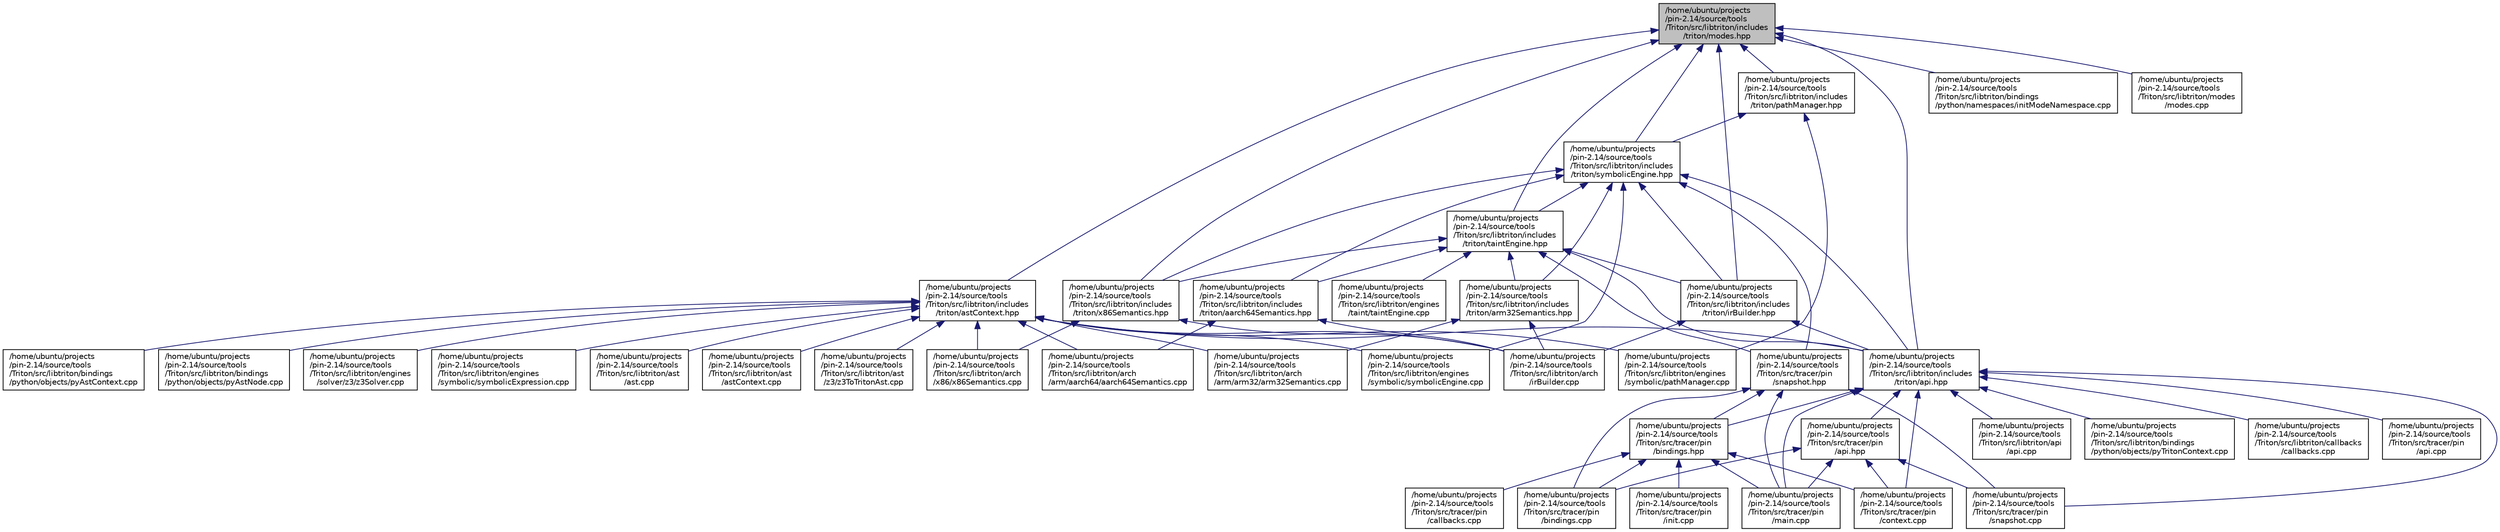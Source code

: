 digraph "/home/ubuntu/projects/pin-2.14/source/tools/Triton/src/libtriton/includes/triton/modes.hpp"
{
  edge [fontname="Helvetica",fontsize="10",labelfontname="Helvetica",labelfontsize="10"];
  node [fontname="Helvetica",fontsize="10",shape=record];
  Node0 [label="/home/ubuntu/projects\l/pin-2.14/source/tools\l/Triton/src/libtriton/includes\l/triton/modes.hpp",height=0.2,width=0.4,color="black", fillcolor="grey75", style="filled", fontcolor="black"];
  Node0 -> Node1 [dir="back",color="midnightblue",fontsize="10",style="solid",fontname="Helvetica"];
  Node1 [label="/home/ubuntu/projects\l/pin-2.14/source/tools\l/Triton/src/libtriton/includes\l/triton/astContext.hpp",height=0.2,width=0.4,color="black", fillcolor="white", style="filled",URL="$astContext_8hpp.html"];
  Node1 -> Node2 [dir="back",color="midnightblue",fontsize="10",style="solid",fontname="Helvetica"];
  Node2 [label="/home/ubuntu/projects\l/pin-2.14/source/tools\l/Triton/src/libtriton/includes\l/triton/api.hpp",height=0.2,width=0.4,color="black", fillcolor="white", style="filled",URL="$libtriton_2includes_2triton_2api_8hpp.html"];
  Node2 -> Node3 [dir="back",color="midnightblue",fontsize="10",style="solid",fontname="Helvetica"];
  Node3 [label="/home/ubuntu/projects\l/pin-2.14/source/tools\l/Triton/src/libtriton/api\l/api.cpp",height=0.2,width=0.4,color="black", fillcolor="white", style="filled",URL="$libtriton_2api_2api_8cpp.html"];
  Node2 -> Node4 [dir="back",color="midnightblue",fontsize="10",style="solid",fontname="Helvetica"];
  Node4 [label="/home/ubuntu/projects\l/pin-2.14/source/tools\l/Triton/src/libtriton/bindings\l/python/objects/pyTritonContext.cpp",height=0.2,width=0.4,color="black", fillcolor="white", style="filled",URL="$pyTritonContext_8cpp.html"];
  Node2 -> Node5 [dir="back",color="midnightblue",fontsize="10",style="solid",fontname="Helvetica"];
  Node5 [label="/home/ubuntu/projects\l/pin-2.14/source/tools\l/Triton/src/libtriton/callbacks\l/callbacks.cpp",height=0.2,width=0.4,color="black", fillcolor="white", style="filled",URL="$libtriton_2callbacks_2callbacks_8cpp.html"];
  Node2 -> Node6 [dir="back",color="midnightblue",fontsize="10",style="solid",fontname="Helvetica"];
  Node6 [label="/home/ubuntu/projects\l/pin-2.14/source/tools\l/Triton/src/tracer/pin\l/api.cpp",height=0.2,width=0.4,color="black", fillcolor="white", style="filled",URL="$tracer_2pin_2api_8cpp.html"];
  Node2 -> Node7 [dir="back",color="midnightblue",fontsize="10",style="solid",fontname="Helvetica"];
  Node7 [label="/home/ubuntu/projects\l/pin-2.14/source/tools\l/Triton/src/tracer/pin\l/api.hpp",height=0.2,width=0.4,color="black", fillcolor="white", style="filled",URL="$tracer_2pin_2api_8hpp.html"];
  Node7 -> Node8 [dir="back",color="midnightblue",fontsize="10",style="solid",fontname="Helvetica"];
  Node8 [label="/home/ubuntu/projects\l/pin-2.14/source/tools\l/Triton/src/tracer/pin\l/bindings.cpp",height=0.2,width=0.4,color="black", fillcolor="white", style="filled",URL="$bindings_8cpp.html"];
  Node7 -> Node9 [dir="back",color="midnightblue",fontsize="10",style="solid",fontname="Helvetica"];
  Node9 [label="/home/ubuntu/projects\l/pin-2.14/source/tools\l/Triton/src/tracer/pin\l/context.cpp",height=0.2,width=0.4,color="black", fillcolor="white", style="filled",URL="$context_8cpp.html"];
  Node7 -> Node10 [dir="back",color="midnightblue",fontsize="10",style="solid",fontname="Helvetica"];
  Node10 [label="/home/ubuntu/projects\l/pin-2.14/source/tools\l/Triton/src/tracer/pin\l/main.cpp",height=0.2,width=0.4,color="black", fillcolor="white", style="filled",URL="$main_8cpp.html"];
  Node7 -> Node11 [dir="back",color="midnightblue",fontsize="10",style="solid",fontname="Helvetica"];
  Node11 [label="/home/ubuntu/projects\l/pin-2.14/source/tools\l/Triton/src/tracer/pin\l/snapshot.cpp",height=0.2,width=0.4,color="black", fillcolor="white", style="filled",URL="$snapshot_8cpp.html"];
  Node2 -> Node12 [dir="back",color="midnightblue",fontsize="10",style="solid",fontname="Helvetica"];
  Node12 [label="/home/ubuntu/projects\l/pin-2.14/source/tools\l/Triton/src/tracer/pin\l/bindings.hpp",height=0.2,width=0.4,color="black", fillcolor="white", style="filled",URL="$bindings_8hpp.html"];
  Node12 -> Node8 [dir="back",color="midnightblue",fontsize="10",style="solid",fontname="Helvetica"];
  Node12 -> Node13 [dir="back",color="midnightblue",fontsize="10",style="solid",fontname="Helvetica"];
  Node13 [label="/home/ubuntu/projects\l/pin-2.14/source/tools\l/Triton/src/tracer/pin\l/callbacks.cpp",height=0.2,width=0.4,color="black", fillcolor="white", style="filled",URL="$tracer_2pin_2callbacks_8cpp.html"];
  Node12 -> Node9 [dir="back",color="midnightblue",fontsize="10",style="solid",fontname="Helvetica"];
  Node12 -> Node14 [dir="back",color="midnightblue",fontsize="10",style="solid",fontname="Helvetica"];
  Node14 [label="/home/ubuntu/projects\l/pin-2.14/source/tools\l/Triton/src/tracer/pin\l/init.cpp",height=0.2,width=0.4,color="black", fillcolor="white", style="filled",URL="$tracer_2pin_2init_8cpp.html"];
  Node12 -> Node10 [dir="back",color="midnightblue",fontsize="10",style="solid",fontname="Helvetica"];
  Node2 -> Node9 [dir="back",color="midnightblue",fontsize="10",style="solid",fontname="Helvetica"];
  Node2 -> Node10 [dir="back",color="midnightblue",fontsize="10",style="solid",fontname="Helvetica"];
  Node2 -> Node11 [dir="back",color="midnightblue",fontsize="10",style="solid",fontname="Helvetica"];
  Node1 -> Node15 [dir="back",color="midnightblue",fontsize="10",style="solid",fontname="Helvetica"];
  Node15 [label="/home/ubuntu/projects\l/pin-2.14/source/tools\l/Triton/src/libtriton/arch\l/arm/aarch64/aarch64Semantics.cpp",height=0.2,width=0.4,color="black", fillcolor="white", style="filled",URL="$aarch64Semantics_8cpp.html"];
  Node1 -> Node16 [dir="back",color="midnightblue",fontsize="10",style="solid",fontname="Helvetica"];
  Node16 [label="/home/ubuntu/projects\l/pin-2.14/source/tools\l/Triton/src/libtriton/arch\l/arm/arm32/arm32Semantics.cpp",height=0.2,width=0.4,color="black", fillcolor="white", style="filled",URL="$arm32Semantics_8cpp.html"];
  Node1 -> Node17 [dir="back",color="midnightblue",fontsize="10",style="solid",fontname="Helvetica"];
  Node17 [label="/home/ubuntu/projects\l/pin-2.14/source/tools\l/Triton/src/libtriton/arch\l/irBuilder.cpp",height=0.2,width=0.4,color="black", fillcolor="white", style="filled",URL="$irBuilder_8cpp.html"];
  Node1 -> Node18 [dir="back",color="midnightblue",fontsize="10",style="solid",fontname="Helvetica"];
  Node18 [label="/home/ubuntu/projects\l/pin-2.14/source/tools\l/Triton/src/libtriton/arch\l/x86/x86Semantics.cpp",height=0.2,width=0.4,color="black", fillcolor="white", style="filled",URL="$x86Semantics_8cpp.html"];
  Node1 -> Node19 [dir="back",color="midnightblue",fontsize="10",style="solid",fontname="Helvetica"];
  Node19 [label="/home/ubuntu/projects\l/pin-2.14/source/tools\l/Triton/src/libtriton/ast\l/ast.cpp",height=0.2,width=0.4,color="black", fillcolor="white", style="filled",URL="$ast_8cpp.html"];
  Node1 -> Node20 [dir="back",color="midnightblue",fontsize="10",style="solid",fontname="Helvetica"];
  Node20 [label="/home/ubuntu/projects\l/pin-2.14/source/tools\l/Triton/src/libtriton/ast\l/astContext.cpp",height=0.2,width=0.4,color="black", fillcolor="white", style="filled",URL="$astContext_8cpp.html"];
  Node1 -> Node21 [dir="back",color="midnightblue",fontsize="10",style="solid",fontname="Helvetica"];
  Node21 [label="/home/ubuntu/projects\l/pin-2.14/source/tools\l/Triton/src/libtriton/ast\l/z3/z3ToTritonAst.cpp",height=0.2,width=0.4,color="black", fillcolor="white", style="filled",URL="$z3ToTritonAst_8cpp.html"];
  Node1 -> Node22 [dir="back",color="midnightblue",fontsize="10",style="solid",fontname="Helvetica"];
  Node22 [label="/home/ubuntu/projects\l/pin-2.14/source/tools\l/Triton/src/libtriton/bindings\l/python/objects/pyAstContext.cpp",height=0.2,width=0.4,color="black", fillcolor="white", style="filled",URL="$pyAstContext_8cpp.html"];
  Node1 -> Node23 [dir="back",color="midnightblue",fontsize="10",style="solid",fontname="Helvetica"];
  Node23 [label="/home/ubuntu/projects\l/pin-2.14/source/tools\l/Triton/src/libtriton/bindings\l/python/objects/pyAstNode.cpp",height=0.2,width=0.4,color="black", fillcolor="white", style="filled",URL="$pyAstNode_8cpp.html"];
  Node1 -> Node24 [dir="back",color="midnightblue",fontsize="10",style="solid",fontname="Helvetica"];
  Node24 [label="/home/ubuntu/projects\l/pin-2.14/source/tools\l/Triton/src/libtriton/engines\l/solver/z3/z3Solver.cpp",height=0.2,width=0.4,color="black", fillcolor="white", style="filled",URL="$z3Solver_8cpp.html"];
  Node1 -> Node25 [dir="back",color="midnightblue",fontsize="10",style="solid",fontname="Helvetica"];
  Node25 [label="/home/ubuntu/projects\l/pin-2.14/source/tools\l/Triton/src/libtriton/engines\l/symbolic/pathManager.cpp",height=0.2,width=0.4,color="black", fillcolor="white", style="filled",URL="$pathManager_8cpp.html"];
  Node1 -> Node26 [dir="back",color="midnightblue",fontsize="10",style="solid",fontname="Helvetica"];
  Node26 [label="/home/ubuntu/projects\l/pin-2.14/source/tools\l/Triton/src/libtriton/engines\l/symbolic/symbolicEngine.cpp",height=0.2,width=0.4,color="black", fillcolor="white", style="filled",URL="$symbolicEngine_8cpp.html"];
  Node1 -> Node27 [dir="back",color="midnightblue",fontsize="10",style="solid",fontname="Helvetica"];
  Node27 [label="/home/ubuntu/projects\l/pin-2.14/source/tools\l/Triton/src/libtriton/engines\l/symbolic/symbolicExpression.cpp",height=0.2,width=0.4,color="black", fillcolor="white", style="filled",URL="$symbolicExpression_8cpp.html"];
  Node0 -> Node28 [dir="back",color="midnightblue",fontsize="10",style="solid",fontname="Helvetica"];
  Node28 [label="/home/ubuntu/projects\l/pin-2.14/source/tools\l/Triton/src/libtriton/includes\l/triton/irBuilder.hpp",height=0.2,width=0.4,color="black", fillcolor="white", style="filled",URL="$irBuilder_8hpp.html"];
  Node28 -> Node2 [dir="back",color="midnightblue",fontsize="10",style="solid",fontname="Helvetica"];
  Node28 -> Node17 [dir="back",color="midnightblue",fontsize="10",style="solid",fontname="Helvetica"];
  Node0 -> Node29 [dir="back",color="midnightblue",fontsize="10",style="solid",fontname="Helvetica"];
  Node29 [label="/home/ubuntu/projects\l/pin-2.14/source/tools\l/Triton/src/libtriton/includes\l/triton/symbolicEngine.hpp",height=0.2,width=0.4,color="black", fillcolor="white", style="filled",URL="$symbolicEngine_8hpp.html"];
  Node29 -> Node28 [dir="back",color="midnightblue",fontsize="10",style="solid",fontname="Helvetica"];
  Node29 -> Node30 [dir="back",color="midnightblue",fontsize="10",style="solid",fontname="Helvetica"];
  Node30 [label="/home/ubuntu/projects\l/pin-2.14/source/tools\l/Triton/src/libtriton/includes\l/triton/taintEngine.hpp",height=0.2,width=0.4,color="black", fillcolor="white", style="filled",URL="$taintEngine_8hpp.html"];
  Node30 -> Node28 [dir="back",color="midnightblue",fontsize="10",style="solid",fontname="Helvetica"];
  Node30 -> Node2 [dir="back",color="midnightblue",fontsize="10",style="solid",fontname="Helvetica"];
  Node30 -> Node31 [dir="back",color="midnightblue",fontsize="10",style="solid",fontname="Helvetica"];
  Node31 [label="/home/ubuntu/projects\l/pin-2.14/source/tools\l/Triton/src/libtriton/includes\l/triton/aarch64Semantics.hpp",height=0.2,width=0.4,color="black", fillcolor="white", style="filled",URL="$aarch64Semantics_8hpp.html"];
  Node31 -> Node15 [dir="back",color="midnightblue",fontsize="10",style="solid",fontname="Helvetica"];
  Node31 -> Node17 [dir="back",color="midnightblue",fontsize="10",style="solid",fontname="Helvetica"];
  Node30 -> Node32 [dir="back",color="midnightblue",fontsize="10",style="solid",fontname="Helvetica"];
  Node32 [label="/home/ubuntu/projects\l/pin-2.14/source/tools\l/Triton/src/libtriton/includes\l/triton/arm32Semantics.hpp",height=0.2,width=0.4,color="black", fillcolor="white", style="filled",URL="$arm32Semantics_8hpp.html"];
  Node32 -> Node16 [dir="back",color="midnightblue",fontsize="10",style="solid",fontname="Helvetica"];
  Node32 -> Node17 [dir="back",color="midnightblue",fontsize="10",style="solid",fontname="Helvetica"];
  Node30 -> Node33 [dir="back",color="midnightblue",fontsize="10",style="solid",fontname="Helvetica"];
  Node33 [label="/home/ubuntu/projects\l/pin-2.14/source/tools\l/Triton/src/libtriton/includes\l/triton/x86Semantics.hpp",height=0.2,width=0.4,color="black", fillcolor="white", style="filled",URL="$x86Semantics_8hpp.html"];
  Node33 -> Node17 [dir="back",color="midnightblue",fontsize="10",style="solid",fontname="Helvetica"];
  Node33 -> Node18 [dir="back",color="midnightblue",fontsize="10",style="solid",fontname="Helvetica"];
  Node30 -> Node34 [dir="back",color="midnightblue",fontsize="10",style="solid",fontname="Helvetica"];
  Node34 [label="/home/ubuntu/projects\l/pin-2.14/source/tools\l/Triton/src/libtriton/engines\l/taint/taintEngine.cpp",height=0.2,width=0.4,color="black", fillcolor="white", style="filled",URL="$taintEngine_8cpp.html"];
  Node30 -> Node35 [dir="back",color="midnightblue",fontsize="10",style="solid",fontname="Helvetica"];
  Node35 [label="/home/ubuntu/projects\l/pin-2.14/source/tools\l/Triton/src/tracer/pin\l/snapshot.hpp",height=0.2,width=0.4,color="black", fillcolor="white", style="filled",URL="$snapshot_8hpp.html"];
  Node35 -> Node12 [dir="back",color="midnightblue",fontsize="10",style="solid",fontname="Helvetica"];
  Node35 -> Node8 [dir="back",color="midnightblue",fontsize="10",style="solid",fontname="Helvetica"];
  Node35 -> Node10 [dir="back",color="midnightblue",fontsize="10",style="solid",fontname="Helvetica"];
  Node35 -> Node11 [dir="back",color="midnightblue",fontsize="10",style="solid",fontname="Helvetica"];
  Node29 -> Node2 [dir="back",color="midnightblue",fontsize="10",style="solid",fontname="Helvetica"];
  Node29 -> Node31 [dir="back",color="midnightblue",fontsize="10",style="solid",fontname="Helvetica"];
  Node29 -> Node32 [dir="back",color="midnightblue",fontsize="10",style="solid",fontname="Helvetica"];
  Node29 -> Node33 [dir="back",color="midnightblue",fontsize="10",style="solid",fontname="Helvetica"];
  Node29 -> Node26 [dir="back",color="midnightblue",fontsize="10",style="solid",fontname="Helvetica"];
  Node29 -> Node35 [dir="back",color="midnightblue",fontsize="10",style="solid",fontname="Helvetica"];
  Node0 -> Node36 [dir="back",color="midnightblue",fontsize="10",style="solid",fontname="Helvetica"];
  Node36 [label="/home/ubuntu/projects\l/pin-2.14/source/tools\l/Triton/src/libtriton/includes\l/triton/pathManager.hpp",height=0.2,width=0.4,color="black", fillcolor="white", style="filled",URL="$pathManager_8hpp.html"];
  Node36 -> Node29 [dir="back",color="midnightblue",fontsize="10",style="solid",fontname="Helvetica"];
  Node36 -> Node25 [dir="back",color="midnightblue",fontsize="10",style="solid",fontname="Helvetica"];
  Node0 -> Node30 [dir="back",color="midnightblue",fontsize="10",style="solid",fontname="Helvetica"];
  Node0 -> Node2 [dir="back",color="midnightblue",fontsize="10",style="solid",fontname="Helvetica"];
  Node0 -> Node33 [dir="back",color="midnightblue",fontsize="10",style="solid",fontname="Helvetica"];
  Node0 -> Node37 [dir="back",color="midnightblue",fontsize="10",style="solid",fontname="Helvetica"];
  Node37 [label="/home/ubuntu/projects\l/pin-2.14/source/tools\l/Triton/src/libtriton/bindings\l/python/namespaces/initModeNamespace.cpp",height=0.2,width=0.4,color="black", fillcolor="white", style="filled",URL="$initModeNamespace_8cpp.html"];
  Node0 -> Node38 [dir="back",color="midnightblue",fontsize="10",style="solid",fontname="Helvetica"];
  Node38 [label="/home/ubuntu/projects\l/pin-2.14/source/tools\l/Triton/src/libtriton/modes\l/modes.cpp",height=0.2,width=0.4,color="black", fillcolor="white", style="filled",URL="$modes_8cpp.html"];
}
